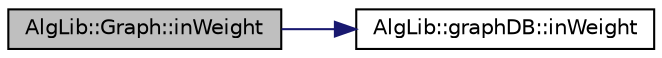 digraph "AlgLib::Graph::inWeight"
{
  edge [fontname="Helvetica",fontsize="10",labelfontname="Helvetica",labelfontsize="10"];
  node [fontname="Helvetica",fontsize="10",shape=record];
  rankdir="LR";
  Node1 [label="AlgLib::Graph::inWeight",height=0.2,width=0.4,color="black", fillcolor="grey75", style="filled", fontcolor="black"];
  Node1 -> Node2 [color="midnightblue",fontsize="10",style="solid",fontname="Helvetica"];
  Node2 [label="AlgLib::graphDB::inWeight",height=0.2,width=0.4,color="black", fillcolor="white", style="filled",URL="$class_alg_lib_1_1graph_d_b.html#a873a4aa752f53702fad8cd36ab409c0e"];
}
